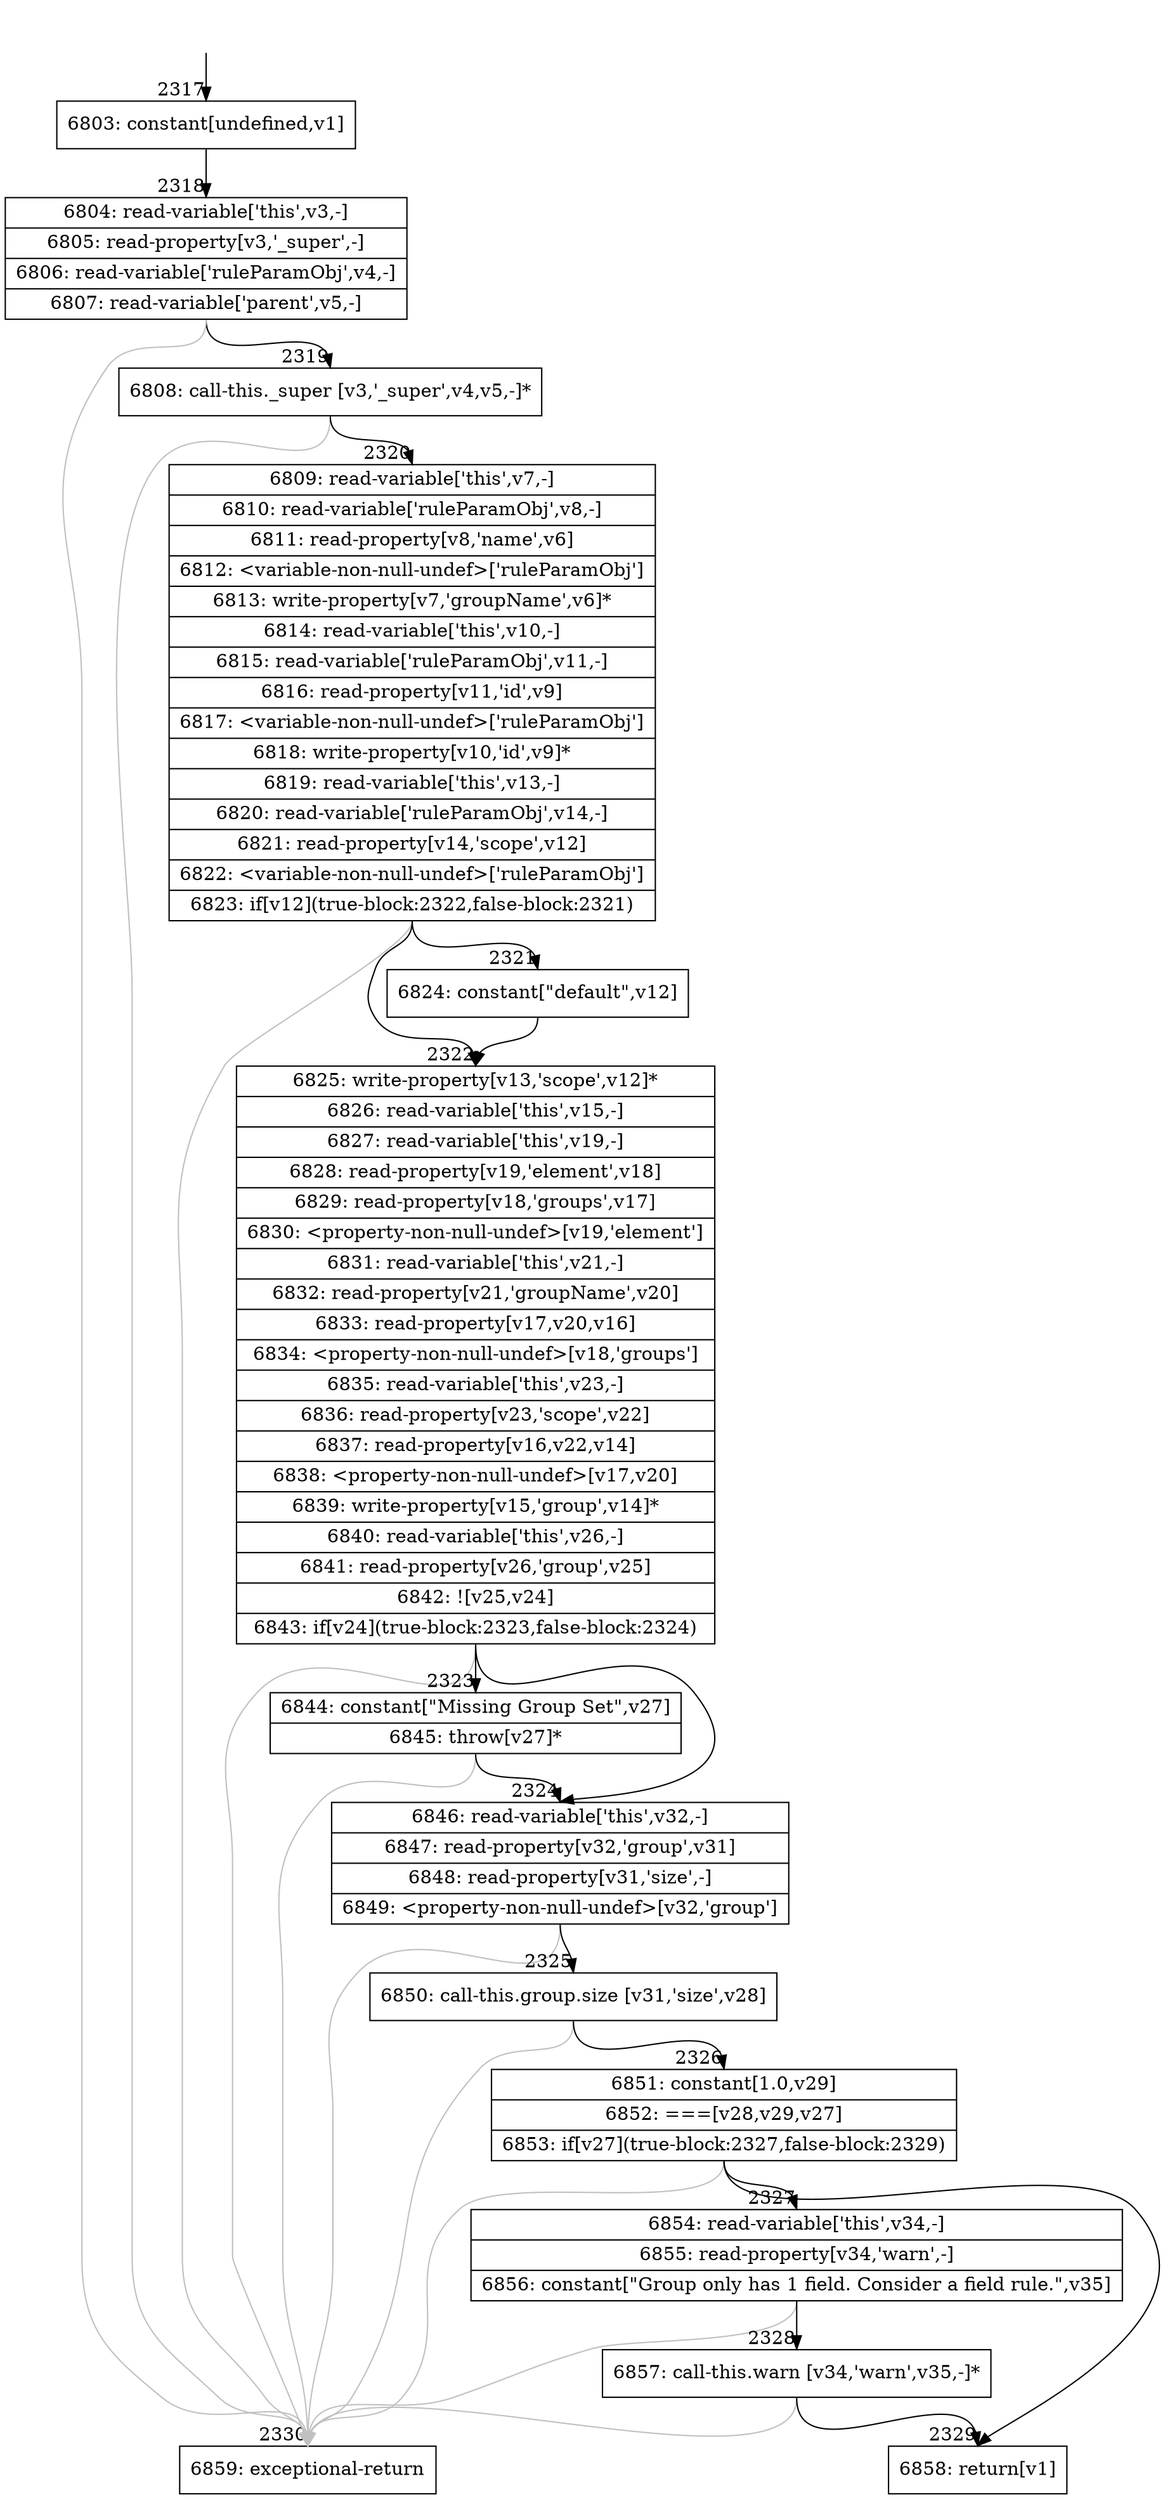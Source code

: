digraph {
rankdir="TD"
BB_entry190[shape=none,label=""];
BB_entry190 -> BB2317 [tailport=s, headport=n, headlabel="    2317"]
BB2317 [shape=record label="{6803: constant[undefined,v1]}" ] 
BB2317 -> BB2318 [tailport=s, headport=n, headlabel="      2318"]
BB2318 [shape=record label="{6804: read-variable['this',v3,-]|6805: read-property[v3,'_super',-]|6806: read-variable['ruleParamObj',v4,-]|6807: read-variable['parent',v5,-]}" ] 
BB2318 -> BB2319 [tailport=s, headport=n, headlabel="      2319"]
BB2318 -> BB2330 [tailport=s, headport=n, color=gray, headlabel="      2330"]
BB2319 [shape=record label="{6808: call-this._super [v3,'_super',v4,v5,-]*}" ] 
BB2319 -> BB2320 [tailport=s, headport=n, headlabel="      2320"]
BB2319 -> BB2330 [tailport=s, headport=n, color=gray]
BB2320 [shape=record label="{6809: read-variable['this',v7,-]|6810: read-variable['ruleParamObj',v8,-]|6811: read-property[v8,'name',v6]|6812: \<variable-non-null-undef\>['ruleParamObj']|6813: write-property[v7,'groupName',v6]*|6814: read-variable['this',v10,-]|6815: read-variable['ruleParamObj',v11,-]|6816: read-property[v11,'id',v9]|6817: \<variable-non-null-undef\>['ruleParamObj']|6818: write-property[v10,'id',v9]*|6819: read-variable['this',v13,-]|6820: read-variable['ruleParamObj',v14,-]|6821: read-property[v14,'scope',v12]|6822: \<variable-non-null-undef\>['ruleParamObj']|6823: if[v12](true-block:2322,false-block:2321)}" ] 
BB2320 -> BB2322 [tailport=s, headport=n, headlabel="      2322"]
BB2320 -> BB2321 [tailport=s, headport=n, headlabel="      2321"]
BB2320 -> BB2330 [tailport=s, headport=n, color=gray]
BB2321 [shape=record label="{6824: constant[\"default\",v12]}" ] 
BB2321 -> BB2322 [tailport=s, headport=n]
BB2322 [shape=record label="{6825: write-property[v13,'scope',v12]*|6826: read-variable['this',v15,-]|6827: read-variable['this',v19,-]|6828: read-property[v19,'element',v18]|6829: read-property[v18,'groups',v17]|6830: \<property-non-null-undef\>[v19,'element']|6831: read-variable['this',v21,-]|6832: read-property[v21,'groupName',v20]|6833: read-property[v17,v20,v16]|6834: \<property-non-null-undef\>[v18,'groups']|6835: read-variable['this',v23,-]|6836: read-property[v23,'scope',v22]|6837: read-property[v16,v22,v14]|6838: \<property-non-null-undef\>[v17,v20]|6839: write-property[v15,'group',v14]*|6840: read-variable['this',v26,-]|6841: read-property[v26,'group',v25]|6842: ![v25,v24]|6843: if[v24](true-block:2323,false-block:2324)}" ] 
BB2322 -> BB2323 [tailport=s, headport=n, headlabel="      2323"]
BB2322 -> BB2324 [tailport=s, headport=n, headlabel="      2324"]
BB2322 -> BB2330 [tailport=s, headport=n, color=gray]
BB2323 [shape=record label="{6844: constant[\"Missing Group Set\",v27]|6845: throw[v27]*}" ] 
BB2323 -> BB2324 [tailport=s, headport=n]
BB2323 -> BB2330 [tailport=s, headport=n, color=gray]
BB2324 [shape=record label="{6846: read-variable['this',v32,-]|6847: read-property[v32,'group',v31]|6848: read-property[v31,'size',-]|6849: \<property-non-null-undef\>[v32,'group']}" ] 
BB2324 -> BB2325 [tailport=s, headport=n, headlabel="      2325"]
BB2324 -> BB2330 [tailport=s, headport=n, color=gray]
BB2325 [shape=record label="{6850: call-this.group.size [v31,'size',v28]}" ] 
BB2325 -> BB2326 [tailport=s, headport=n, headlabel="      2326"]
BB2325 -> BB2330 [tailport=s, headport=n, color=gray]
BB2326 [shape=record label="{6851: constant[1.0,v29]|6852: ===[v28,v29,v27]|6853: if[v27](true-block:2327,false-block:2329)}" ] 
BB2326 -> BB2327 [tailport=s, headport=n, headlabel="      2327"]
BB2326 -> BB2329 [tailport=s, headport=n, headlabel="      2329"]
BB2326 -> BB2330 [tailport=s, headport=n, color=gray]
BB2327 [shape=record label="{6854: read-variable['this',v34,-]|6855: read-property[v34,'warn',-]|6856: constant[\"Group only has 1 field. Consider a field rule.\",v35]}" ] 
BB2327 -> BB2328 [tailport=s, headport=n, headlabel="      2328"]
BB2327 -> BB2330 [tailport=s, headport=n, color=gray]
BB2328 [shape=record label="{6857: call-this.warn [v34,'warn',v35,-]*}" ] 
BB2328 -> BB2329 [tailport=s, headport=n]
BB2328 -> BB2330 [tailport=s, headport=n, color=gray]
BB2329 [shape=record label="{6858: return[v1]}" ] 
BB2330 [shape=record label="{6859: exceptional-return}" ] 
//#$~ 2109
}
